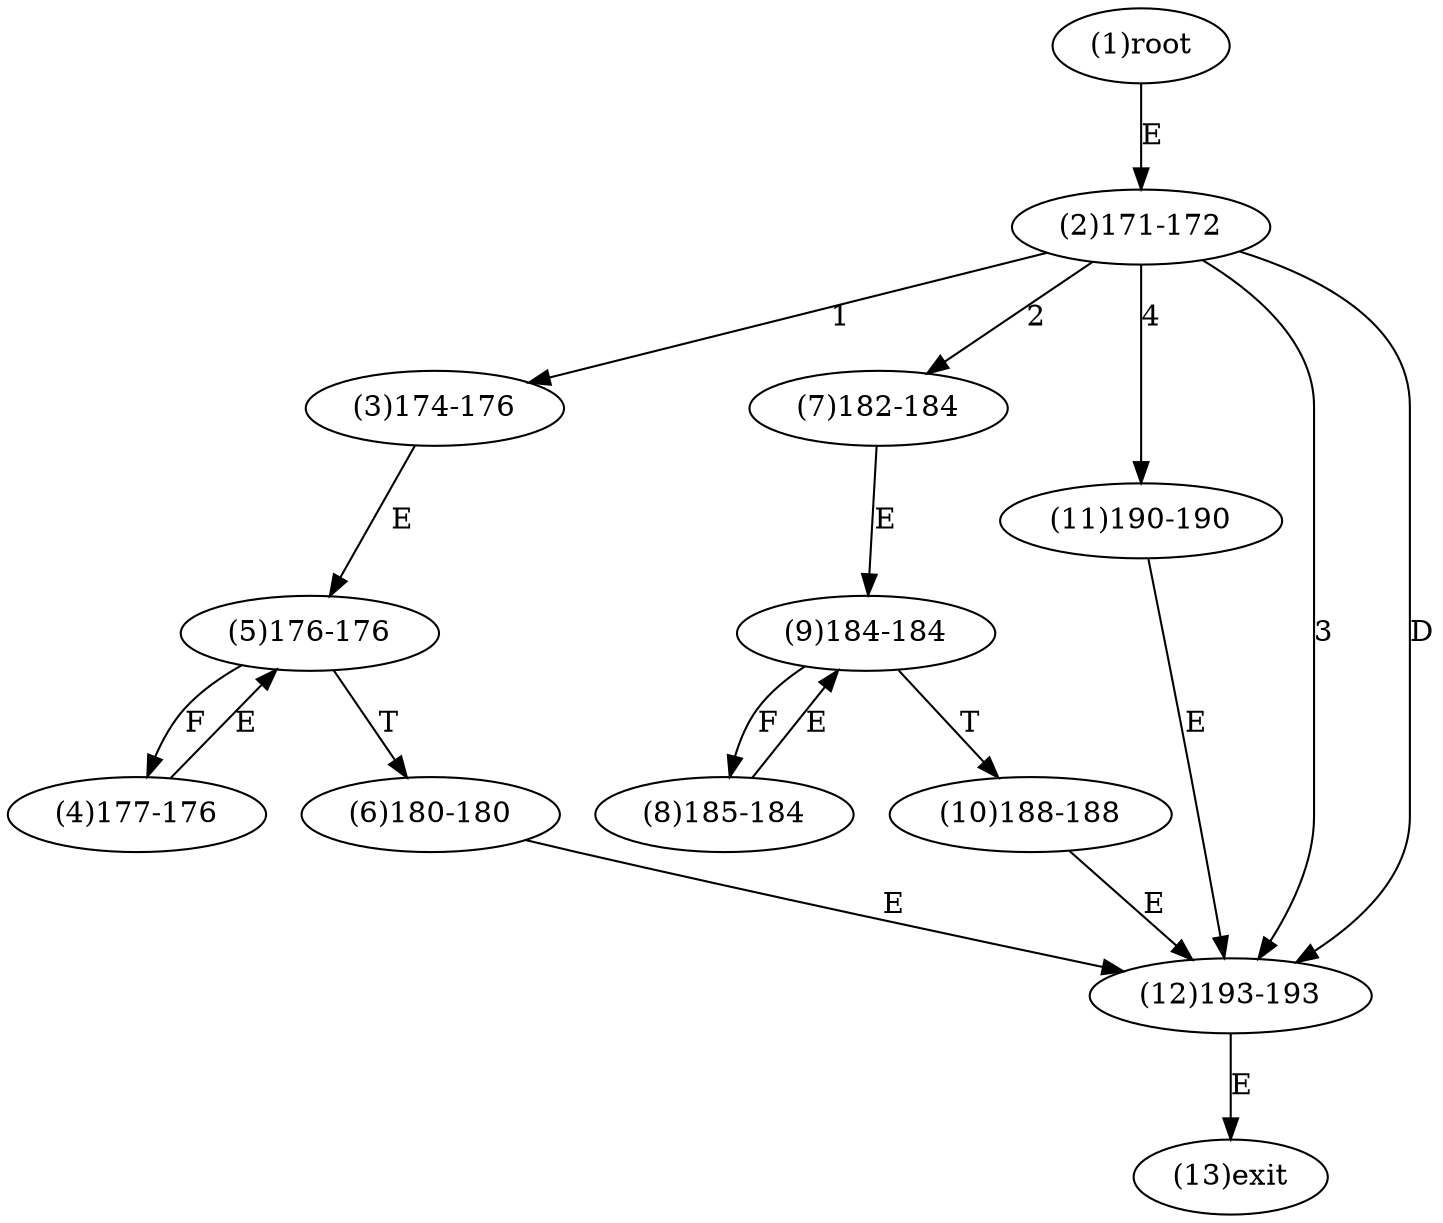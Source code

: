 digraph "" { 
1[ label="(1)root"];
2[ label="(2)171-172"];
3[ label="(3)174-176"];
4[ label="(4)177-176"];
5[ label="(5)176-176"];
6[ label="(6)180-180"];
7[ label="(7)182-184"];
8[ label="(8)185-184"];
9[ label="(9)184-184"];
10[ label="(10)188-188"];
11[ label="(11)190-190"];
12[ label="(12)193-193"];
13[ label="(13)exit"];
1->2[ label="E"];
2->3[ label="1"];
2->7[ label="2"];
2->12[ label="3"];
2->11[ label="4"];
2->12[ label="D"];
3->5[ label="E"];
4->5[ label="E"];
5->4[ label="F"];
5->6[ label="T"];
6->12[ label="E"];
7->9[ label="E"];
8->9[ label="E"];
9->8[ label="F"];
9->10[ label="T"];
10->12[ label="E"];
11->12[ label="E"];
12->13[ label="E"];
}